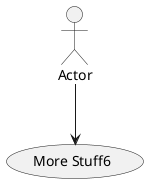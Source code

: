 @startuml


usecase "More Stuff6" as MoreStuff6

Actor "Actor" as Actor

Actor --> MoreStuff6



@enduml
